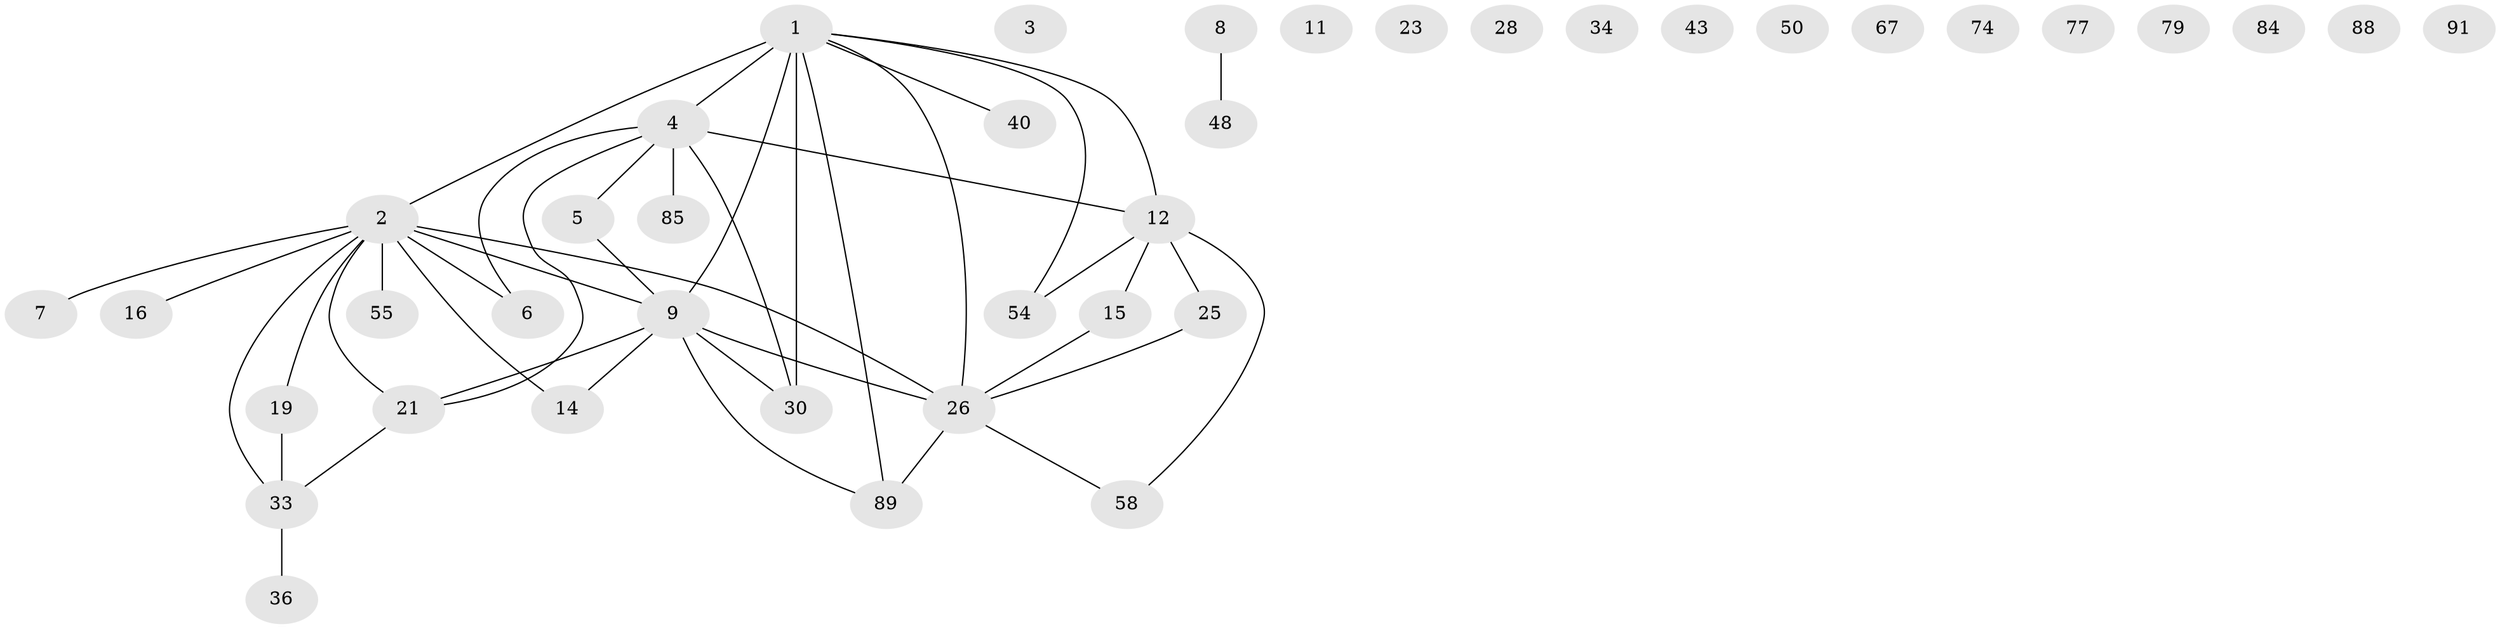 // original degree distribution, {6: 0.02040816326530612, 5: 0.061224489795918366, 0: 0.1326530612244898, 3: 0.21428571428571427, 2: 0.2653061224489796, 1: 0.19387755102040816, 7: 0.02040816326530612, 4: 0.09183673469387756}
// Generated by graph-tools (version 1.1) at 2025/16/03/04/25 18:16:32]
// undirected, 40 vertices, 43 edges
graph export_dot {
graph [start="1"]
  node [color=gray90,style=filled];
  1 [super="+46+42+31+83+27+56"];
  2 [super="+41+32"];
  3;
  4 [super="+22+24"];
  5 [super="+60+37"];
  6;
  7;
  8;
  9 [super="+71+49+29+13+10"];
  11;
  12 [super="+20"];
  14;
  15 [super="+45"];
  16 [super="+68"];
  19 [super="+70"];
  21 [super="+81"];
  23;
  25;
  26 [super="+57+38+47+44"];
  28;
  30 [super="+63"];
  33 [super="+76+61"];
  34;
  36 [super="+39+69"];
  40;
  43;
  48 [super="+59"];
  50;
  54;
  55 [super="+64"];
  58 [super="+97"];
  67;
  74;
  77;
  79 [super="+98"];
  84;
  85;
  88;
  89 [super="+95"];
  91;
  1 -- 9 [weight=5];
  1 -- 4;
  1 -- 2;
  1 -- 40;
  1 -- 12;
  1 -- 54;
  1 -- 89;
  1 -- 26 [weight=2];
  1 -- 30;
  2 -- 33;
  2 -- 55 [weight=2];
  2 -- 6;
  2 -- 7;
  2 -- 14;
  2 -- 21;
  2 -- 9;
  2 -- 19;
  2 -- 16;
  2 -- 26 [weight=2];
  4 -- 21;
  4 -- 85;
  4 -- 12 [weight=2];
  4 -- 5;
  4 -- 6;
  4 -- 30;
  5 -- 9;
  8 -- 48;
  9 -- 89;
  9 -- 14;
  9 -- 26 [weight=3];
  9 -- 21;
  9 -- 30;
  12 -- 54;
  12 -- 25;
  12 -- 58;
  12 -- 15;
  15 -- 26 [weight=2];
  19 -- 33;
  21 -- 33;
  25 -- 26;
  26 -- 58;
  26 -- 89;
  33 -- 36;
}
